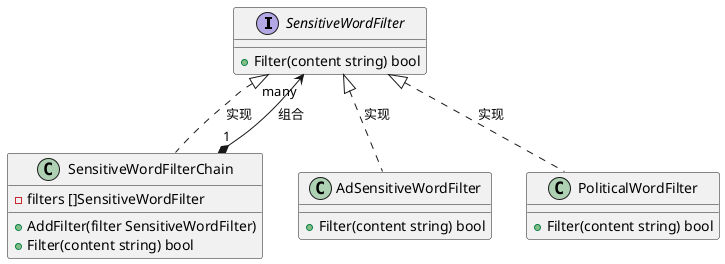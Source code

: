 @startuml proxy
interface       SensitiveWordFilter

SensitiveWordFilter <|.. SensitiveWordFilterChain : 实现
SensitiveWordFilter <|.. AdSensitiveWordFilter : 实现
SensitiveWordFilter <|.. PoliticalWordFilter : 实现
SensitiveWordFilter "many" <--* "1" SensitiveWordFilterChain : 组合

interface SensitiveWordFilter{
    +Filter(content string) bool
}

class SensitiveWordFilterChain {
    -filters []SensitiveWordFilter
    +AddFilter(filter SensitiveWordFilter)
    +Filter(content string) bool
}

class AdSensitiveWordFilter {
    +Filter(content string) bool
}

class PoliticalWordFilter {
    +Filter(content string) bool
}

@enduml
